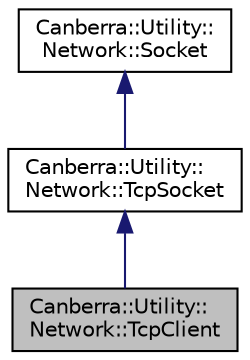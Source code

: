 digraph "Canberra::Utility::Network::TcpClient"
{
  edge [fontname="Helvetica",fontsize="10",labelfontname="Helvetica",labelfontsize="10"];
  node [fontname="Helvetica",fontsize="10",shape=record];
  Node0 [label="Canberra::Utility::\lNetwork::TcpClient",height=0.2,width=0.4,color="black", fillcolor="grey75", style="filled", fontcolor="black"];
  Node1 -> Node0 [dir="back",color="midnightblue",fontsize="10",style="solid",fontname="Helvetica"];
  Node1 [label="Canberra::Utility::\lNetwork::TcpSocket",height=0.2,width=0.4,color="black", fillcolor="white", style="filled",URL="$df/d69/class_canberra_1_1_utility_1_1_network_1_1_tcp_socket.html"];
  Node2 -> Node1 [dir="back",color="midnightblue",fontsize="10",style="solid",fontname="Helvetica"];
  Node2 [label="Canberra::Utility::\lNetwork::Socket",height=0.2,width=0.4,color="black", fillcolor="white", style="filled",URL="$d4/d75/class_canberra_1_1_utility_1_1_network_1_1_socket.html"];
}
